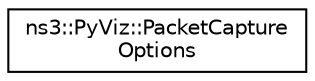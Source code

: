 digraph "Graphical Class Hierarchy"
{
 // LATEX_PDF_SIZE
  edge [fontname="Helvetica",fontsize="10",labelfontname="Helvetica",labelfontsize="10"];
  node [fontname="Helvetica",fontsize="10",shape=record];
  rankdir="LR";
  Node0 [label="ns3::PyViz::PacketCapture\lOptions",height=0.2,width=0.4,color="black", fillcolor="white", style="filled",URL="$structns3_1_1_py_viz_1_1_packet_capture_options.html",tooltip="PacketCaptureOptions structure."];
}
